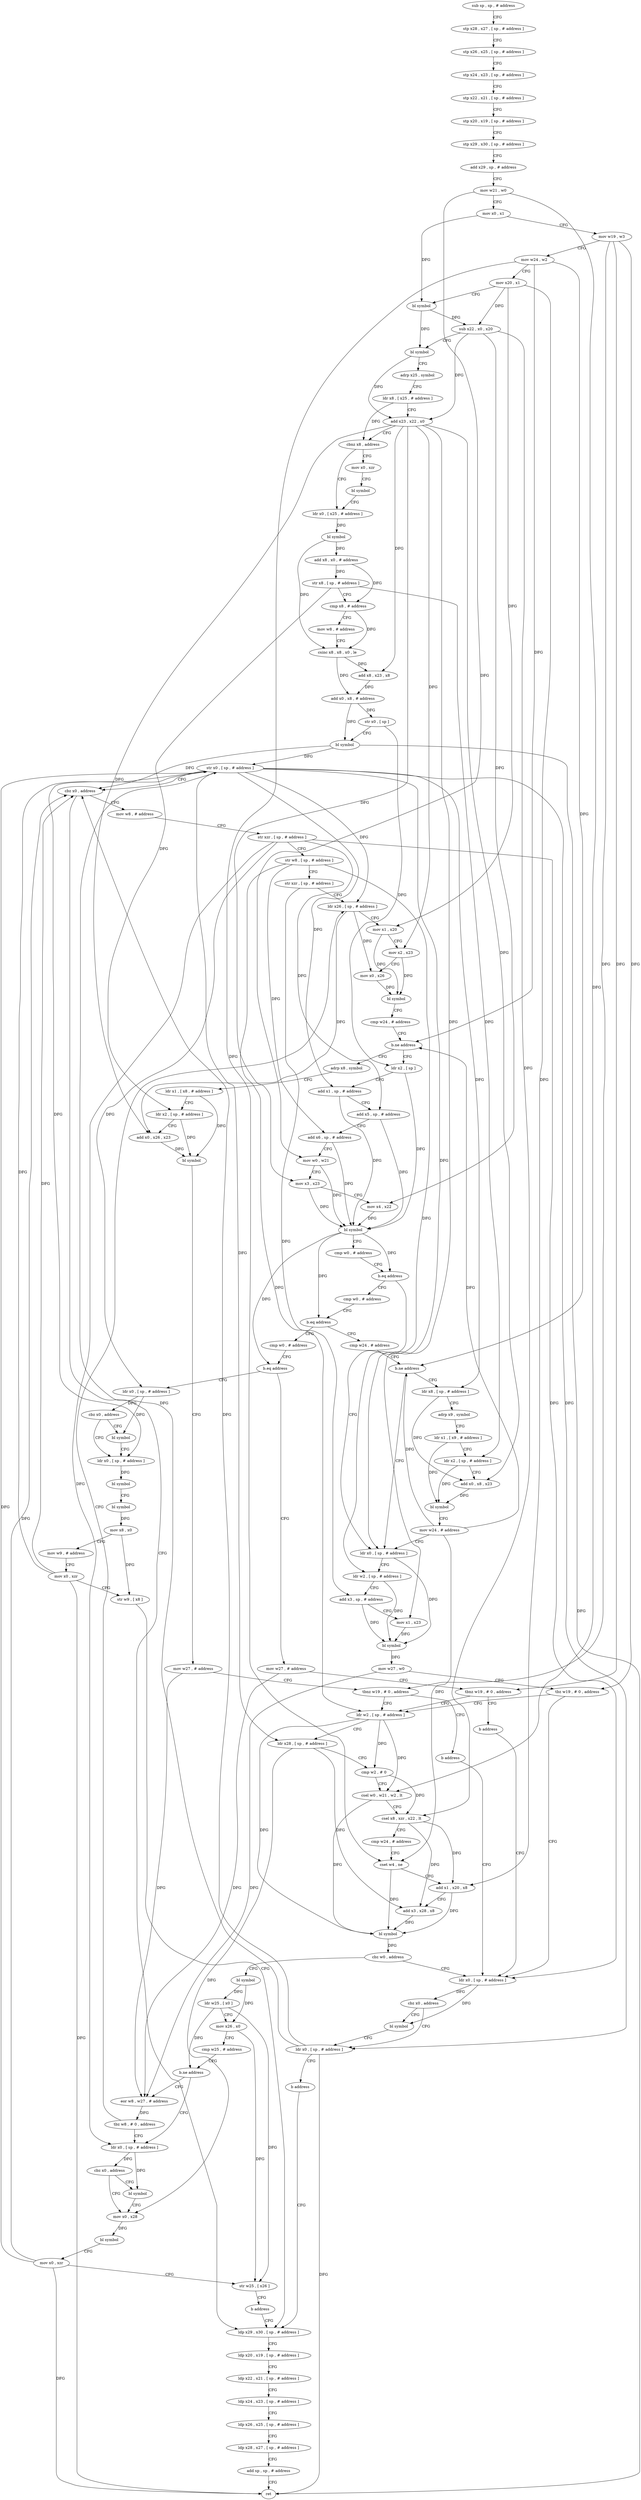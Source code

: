 digraph "func" {
"4231236" [label = "sub sp , sp , # address" ]
"4231240" [label = "stp x28 , x27 , [ sp , # address ]" ]
"4231244" [label = "stp x26 , x25 , [ sp , # address ]" ]
"4231248" [label = "stp x24 , x23 , [ sp , # address ]" ]
"4231252" [label = "stp x22 , x21 , [ sp , # address ]" ]
"4231256" [label = "stp x20 , x19 , [ sp , # address ]" ]
"4231260" [label = "stp x29 , x30 , [ sp , # address ]" ]
"4231264" [label = "add x29 , sp , # address" ]
"4231268" [label = "mov w21 , w0" ]
"4231272" [label = "mov x0 , x1" ]
"4231276" [label = "mov w19 , w3" ]
"4231280" [label = "mov w24 , w2" ]
"4231284" [label = "mov x20 , x1" ]
"4231288" [label = "bl symbol" ]
"4231292" [label = "sub x22 , x0 , x20" ]
"4231296" [label = "bl symbol" ]
"4231300" [label = "adrp x25 , symbol" ]
"4231304" [label = "ldr x8 , [ x25 , # address ]" ]
"4231308" [label = "add x23 , x22 , x0" ]
"4231312" [label = "cbnz x8 , address" ]
"4231324" [label = "ldr x0 , [ x25 , # address ]" ]
"4231316" [label = "mov x0 , xzr" ]
"4231328" [label = "bl symbol" ]
"4231332" [label = "add x8 , x0 , # address" ]
"4231336" [label = "str x8 , [ sp , # address ]" ]
"4231340" [label = "cmp x8 , # address" ]
"4231344" [label = "mov w8 , # address" ]
"4231348" [label = "csinc x8 , x8 , x0 , le" ]
"4231352" [label = "add x8 , x23 , x8" ]
"4231356" [label = "add x0 , x8 , # address" ]
"4231360" [label = "str x0 , [ sp ]" ]
"4231364" [label = "bl symbol" ]
"4231368" [label = "str x0 , [ sp , # address ]" ]
"4231372" [label = "cbz x0 , address" ]
"4231748" [label = "ldp x29 , x30 , [ sp , # address ]" ]
"4231376" [label = "mov w8 , # address" ]
"4231320" [label = "bl symbol" ]
"4231752" [label = "ldp x20 , x19 , [ sp , # address ]" ]
"4231756" [label = "ldp x22 , x21 , [ sp , # address ]" ]
"4231760" [label = "ldp x24 , x23 , [ sp , # address ]" ]
"4231764" [label = "ldp x26 , x25 , [ sp , # address ]" ]
"4231768" [label = "ldp x28 , x27 , [ sp , # address ]" ]
"4231772" [label = "add sp , sp , # address" ]
"4231776" [label = "ret" ]
"4231380" [label = "str xzr , [ sp , # address ]" ]
"4231384" [label = "str w8 , [ sp , # address ]" ]
"4231388" [label = "str xzr , [ sp , # address ]" ]
"4231392" [label = "ldr x26 , [ sp , # address ]" ]
"4231452" [label = "ldr x2 , [ sp ]" ]
"4231456" [label = "add x1 , sp , # address" ]
"4231460" [label = "add x5 , sp , # address" ]
"4231464" [label = "add x6 , sp , # address" ]
"4231468" [label = "mov w0 , w21" ]
"4231472" [label = "mov x3 , x23" ]
"4231476" [label = "mov x4 , x22" ]
"4231480" [label = "bl symbol" ]
"4231484" [label = "cmp w0 , # address" ]
"4231488" [label = "b.eq address" ]
"4231556" [label = "ldr x0 , [ sp , # address ]" ]
"4231492" [label = "cmp w0 , # address" ]
"4231420" [label = "adrp x8 , symbol" ]
"4231424" [label = "ldr x1 , [ x8 , # address ]" ]
"4231428" [label = "ldr x2 , [ sp , # address ]" ]
"4231432" [label = "add x0 , x26 , x23" ]
"4231436" [label = "bl symbol" ]
"4231440" [label = "mov w27 , # address" ]
"4231444" [label = "tbnz w19 , # 0 , address" ]
"4231584" [label = "ldr w2 , [ sp , # address ]" ]
"4231448" [label = "b address" ]
"4231560" [label = "ldr w2 , [ sp , # address ]" ]
"4231564" [label = "add x3 , sp , # address" ]
"4231568" [label = "mov x1 , x23" ]
"4231572" [label = "bl symbol" ]
"4231576" [label = "mov w27 , w0" ]
"4231580" [label = "tbz w19 , # 0 , address" ]
"4231688" [label = "ldr x0 , [ sp , # address ]" ]
"4231496" [label = "b.eq address" ]
"4231520" [label = "cmp w24 , # address" ]
"4231500" [label = "cmp w0 , # address" ]
"4231588" [label = "ldr x28 , [ sp , # address ]" ]
"4231592" [label = "cmp w2 , # 0" ]
"4231596" [label = "csel w0 , w21 , w2 , lt" ]
"4231600" [label = "csel x8 , xzr , x22 , lt" ]
"4231604" [label = "cmp w24 , # address" ]
"4231608" [label = "cset w4 , ne" ]
"4231612" [label = "add x1 , x20 , x8" ]
"4231616" [label = "add x3 , x28 , x8" ]
"4231620" [label = "bl symbol" ]
"4231624" [label = "cbz w0 , address" ]
"4231628" [label = "bl symbol" ]
"4231692" [label = "cbz x0 , address" ]
"4231700" [label = "ldr x0 , [ sp , # address ]" ]
"4231696" [label = "bl symbol" ]
"4231524" [label = "b.ne address" ]
"4231528" [label = "ldr x8 , [ sp , # address ]" ]
"4231504" [label = "b.eq address" ]
"4231708" [label = "ldr x0 , [ sp , # address ]" ]
"4231508" [label = "mov w27 , # address" ]
"4231632" [label = "ldr w25 , [ x0 ]" ]
"4231636" [label = "mov x26 , x0" ]
"4231640" [label = "cmp w25 , # address" ]
"4231644" [label = "b.ne address" ]
"4231656" [label = "ldr x0 , [ sp , # address ]" ]
"4231648" [label = "eor w8 , w27 , # address" ]
"4231704" [label = "b address" ]
"4231532" [label = "adrp x9 , symbol" ]
"4231536" [label = "ldr x1 , [ x9 , # address ]" ]
"4231540" [label = "ldr x2 , [ sp , # address ]" ]
"4231544" [label = "add x0 , x8 , x23" ]
"4231548" [label = "bl symbol" ]
"4231552" [label = "mov w24 , # address" ]
"4231712" [label = "cbz x0 , address" ]
"4231720" [label = "ldr x0 , [ sp , # address ]" ]
"4231716" [label = "bl symbol" ]
"4231512" [label = "tbnz w19 , # 0 , address" ]
"4231516" [label = "b address" ]
"4231660" [label = "cbz x0 , address" ]
"4231668" [label = "mov x0 , x28" ]
"4231664" [label = "bl symbol" ]
"4231652" [label = "tbz w8 , # 0 , address" ]
"4231724" [label = "bl symbol" ]
"4231728" [label = "bl symbol" ]
"4231732" [label = "mov x8 , x0" ]
"4231736" [label = "mov w9 , # address" ]
"4231740" [label = "mov x0 , xzr" ]
"4231744" [label = "str w9 , [ x8 ]" ]
"4231672" [label = "bl symbol" ]
"4231676" [label = "mov x0 , xzr" ]
"4231680" [label = "str w25 , [ x26 ]" ]
"4231684" [label = "b address" ]
"4231396" [label = "mov x1 , x20" ]
"4231400" [label = "mov x2 , x23" ]
"4231404" [label = "mov x0 , x26" ]
"4231408" [label = "bl symbol" ]
"4231412" [label = "cmp w24 , # address" ]
"4231416" [label = "b.ne address" ]
"4231236" -> "4231240" [ label = "CFG" ]
"4231240" -> "4231244" [ label = "CFG" ]
"4231244" -> "4231248" [ label = "CFG" ]
"4231248" -> "4231252" [ label = "CFG" ]
"4231252" -> "4231256" [ label = "CFG" ]
"4231256" -> "4231260" [ label = "CFG" ]
"4231260" -> "4231264" [ label = "CFG" ]
"4231264" -> "4231268" [ label = "CFG" ]
"4231268" -> "4231272" [ label = "CFG" ]
"4231268" -> "4231468" [ label = "DFG" ]
"4231268" -> "4231596" [ label = "DFG" ]
"4231272" -> "4231276" [ label = "CFG" ]
"4231272" -> "4231288" [ label = "DFG" ]
"4231276" -> "4231280" [ label = "CFG" ]
"4231276" -> "4231444" [ label = "DFG" ]
"4231276" -> "4231580" [ label = "DFG" ]
"4231276" -> "4231512" [ label = "DFG" ]
"4231280" -> "4231284" [ label = "CFG" ]
"4231280" -> "4231416" [ label = "DFG" ]
"4231280" -> "4231524" [ label = "DFG" ]
"4231280" -> "4231608" [ label = "DFG" ]
"4231284" -> "4231288" [ label = "CFG" ]
"4231284" -> "4231292" [ label = "DFG" ]
"4231284" -> "4231396" [ label = "DFG" ]
"4231284" -> "4231612" [ label = "DFG" ]
"4231288" -> "4231292" [ label = "DFG" ]
"4231288" -> "4231296" [ label = "DFG" ]
"4231292" -> "4231296" [ label = "CFG" ]
"4231292" -> "4231308" [ label = "DFG" ]
"4231292" -> "4231476" [ label = "DFG" ]
"4231292" -> "4231600" [ label = "DFG" ]
"4231296" -> "4231300" [ label = "CFG" ]
"4231296" -> "4231308" [ label = "DFG" ]
"4231300" -> "4231304" [ label = "CFG" ]
"4231304" -> "4231308" [ label = "CFG" ]
"4231304" -> "4231312" [ label = "DFG" ]
"4231308" -> "4231312" [ label = "CFG" ]
"4231308" -> "4231352" [ label = "DFG" ]
"4231308" -> "4231400" [ label = "DFG" ]
"4231308" -> "4231472" [ label = "DFG" ]
"4231308" -> "4231432" [ label = "DFG" ]
"4231308" -> "4231568" [ label = "DFG" ]
"4231308" -> "4231544" [ label = "DFG" ]
"4231312" -> "4231324" [ label = "CFG" ]
"4231312" -> "4231316" [ label = "CFG" ]
"4231324" -> "4231328" [ label = "DFG" ]
"4231316" -> "4231320" [ label = "CFG" ]
"4231328" -> "4231332" [ label = "DFG" ]
"4231328" -> "4231348" [ label = "DFG" ]
"4231332" -> "4231336" [ label = "DFG" ]
"4231332" -> "4231340" [ label = "DFG" ]
"4231336" -> "4231340" [ label = "CFG" ]
"4231336" -> "4231428" [ label = "DFG" ]
"4231336" -> "4231540" [ label = "DFG" ]
"4231340" -> "4231344" [ label = "CFG" ]
"4231340" -> "4231348" [ label = "DFG" ]
"4231344" -> "4231348" [ label = "CFG" ]
"4231348" -> "4231352" [ label = "DFG" ]
"4231348" -> "4231356" [ label = "DFG" ]
"4231352" -> "4231356" [ label = "DFG" ]
"4231356" -> "4231360" [ label = "DFG" ]
"4231356" -> "4231364" [ label = "DFG" ]
"4231360" -> "4231364" [ label = "CFG" ]
"4231360" -> "4231452" [ label = "DFG" ]
"4231364" -> "4231368" [ label = "DFG" ]
"4231364" -> "4231372" [ label = "DFG" ]
"4231364" -> "4231776" [ label = "DFG" ]
"4231368" -> "4231372" [ label = "CFG" ]
"4231368" -> "4231392" [ label = "DFG" ]
"4231368" -> "4231556" [ label = "DFG" ]
"4231368" -> "4231588" [ label = "DFG" ]
"4231368" -> "4231700" [ label = "DFG" ]
"4231368" -> "4231528" [ label = "DFG" ]
"4231368" -> "4231720" [ label = "DFG" ]
"4231368" -> "4231456" [ label = "DFG" ]
"4231372" -> "4231748" [ label = "CFG" ]
"4231372" -> "4231376" [ label = "CFG" ]
"4231748" -> "4231752" [ label = "CFG" ]
"4231376" -> "4231380" [ label = "CFG" ]
"4231320" -> "4231324" [ label = "CFG" ]
"4231752" -> "4231756" [ label = "CFG" ]
"4231756" -> "4231760" [ label = "CFG" ]
"4231760" -> "4231764" [ label = "CFG" ]
"4231764" -> "4231768" [ label = "CFG" ]
"4231768" -> "4231772" [ label = "CFG" ]
"4231772" -> "4231776" [ label = "CFG" ]
"4231380" -> "4231384" [ label = "CFG" ]
"4231380" -> "4231688" [ label = "DFG" ]
"4231380" -> "4231708" [ label = "DFG" ]
"4231380" -> "4231656" [ label = "DFG" ]
"4231380" -> "4231460" [ label = "DFG" ]
"4231384" -> "4231388" [ label = "CFG" ]
"4231384" -> "4231560" [ label = "DFG" ]
"4231384" -> "4231584" [ label = "DFG" ]
"4231384" -> "4231464" [ label = "DFG" ]
"4231388" -> "4231392" [ label = "CFG" ]
"4231388" -> "4231564" [ label = "DFG" ]
"4231392" -> "4231396" [ label = "CFG" ]
"4231392" -> "4231404" [ label = "DFG" ]
"4231392" -> "4231432" [ label = "DFG" ]
"4231452" -> "4231456" [ label = "CFG" ]
"4231452" -> "4231480" [ label = "DFG" ]
"4231456" -> "4231460" [ label = "CFG" ]
"4231456" -> "4231480" [ label = "DFG" ]
"4231460" -> "4231464" [ label = "CFG" ]
"4231460" -> "4231480" [ label = "DFG" ]
"4231464" -> "4231468" [ label = "CFG" ]
"4231464" -> "4231480" [ label = "DFG" ]
"4231468" -> "4231472" [ label = "CFG" ]
"4231468" -> "4231480" [ label = "DFG" ]
"4231472" -> "4231476" [ label = "CFG" ]
"4231472" -> "4231480" [ label = "DFG" ]
"4231476" -> "4231480" [ label = "DFG" ]
"4231480" -> "4231484" [ label = "CFG" ]
"4231480" -> "4231488" [ label = "DFG" ]
"4231480" -> "4231496" [ label = "DFG" ]
"4231480" -> "4231504" [ label = "DFG" ]
"4231484" -> "4231488" [ label = "CFG" ]
"4231488" -> "4231556" [ label = "CFG" ]
"4231488" -> "4231492" [ label = "CFG" ]
"4231556" -> "4231560" [ label = "CFG" ]
"4231556" -> "4231572" [ label = "DFG" ]
"4231492" -> "4231496" [ label = "CFG" ]
"4231420" -> "4231424" [ label = "CFG" ]
"4231424" -> "4231428" [ label = "CFG" ]
"4231424" -> "4231436" [ label = "DFG" ]
"4231428" -> "4231432" [ label = "CFG" ]
"4231428" -> "4231436" [ label = "DFG" ]
"4231432" -> "4231436" [ label = "DFG" ]
"4231436" -> "4231440" [ label = "CFG" ]
"4231440" -> "4231444" [ label = "CFG" ]
"4231440" -> "4231648" [ label = "DFG" ]
"4231444" -> "4231584" [ label = "CFG" ]
"4231444" -> "4231448" [ label = "CFG" ]
"4231584" -> "4231588" [ label = "CFG" ]
"4231584" -> "4231592" [ label = "DFG" ]
"4231584" -> "4231596" [ label = "DFG" ]
"4231584" -> "4231620" [ label = "DFG" ]
"4231448" -> "4231688" [ label = "CFG" ]
"4231560" -> "4231564" [ label = "CFG" ]
"4231560" -> "4231572" [ label = "DFG" ]
"4231564" -> "4231568" [ label = "CFG" ]
"4231564" -> "4231572" [ label = "DFG" ]
"4231568" -> "4231572" [ label = "DFG" ]
"4231572" -> "4231576" [ label = "DFG" ]
"4231576" -> "4231580" [ label = "CFG" ]
"4231576" -> "4231648" [ label = "DFG" ]
"4231580" -> "4231688" [ label = "CFG" ]
"4231580" -> "4231584" [ label = "CFG" ]
"4231688" -> "4231692" [ label = "DFG" ]
"4231688" -> "4231696" [ label = "DFG" ]
"4231496" -> "4231520" [ label = "CFG" ]
"4231496" -> "4231500" [ label = "CFG" ]
"4231520" -> "4231524" [ label = "CFG" ]
"4231500" -> "4231504" [ label = "CFG" ]
"4231588" -> "4231592" [ label = "CFG" ]
"4231588" -> "4231616" [ label = "DFG" ]
"4231588" -> "4231668" [ label = "DFG" ]
"4231592" -> "4231596" [ label = "CFG" ]
"4231592" -> "4231600" [ label = "DFG" ]
"4231596" -> "4231600" [ label = "CFG" ]
"4231596" -> "4231620" [ label = "DFG" ]
"4231600" -> "4231604" [ label = "CFG" ]
"4231600" -> "4231612" [ label = "DFG" ]
"4231600" -> "4231616" [ label = "DFG" ]
"4231604" -> "4231608" [ label = "CFG" ]
"4231608" -> "4231612" [ label = "CFG" ]
"4231608" -> "4231620" [ label = "DFG" ]
"4231612" -> "4231616" [ label = "CFG" ]
"4231612" -> "4231620" [ label = "DFG" ]
"4231616" -> "4231620" [ label = "DFG" ]
"4231620" -> "4231624" [ label = "DFG" ]
"4231624" -> "4231688" [ label = "CFG" ]
"4231624" -> "4231628" [ label = "CFG" ]
"4231628" -> "4231632" [ label = "DFG" ]
"4231628" -> "4231636" [ label = "DFG" ]
"4231692" -> "4231700" [ label = "CFG" ]
"4231692" -> "4231696" [ label = "CFG" ]
"4231700" -> "4231704" [ label = "CFG" ]
"4231700" -> "4231368" [ label = "DFG" ]
"4231700" -> "4231372" [ label = "DFG" ]
"4231700" -> "4231776" [ label = "DFG" ]
"4231696" -> "4231700" [ label = "CFG" ]
"4231524" -> "4231556" [ label = "CFG" ]
"4231524" -> "4231528" [ label = "CFG" ]
"4231528" -> "4231532" [ label = "CFG" ]
"4231528" -> "4231544" [ label = "DFG" ]
"4231504" -> "4231708" [ label = "CFG" ]
"4231504" -> "4231508" [ label = "CFG" ]
"4231708" -> "4231712" [ label = "DFG" ]
"4231708" -> "4231716" [ label = "DFG" ]
"4231508" -> "4231512" [ label = "CFG" ]
"4231508" -> "4231648" [ label = "DFG" ]
"4231632" -> "4231636" [ label = "CFG" ]
"4231632" -> "4231644" [ label = "DFG" ]
"4231632" -> "4231680" [ label = "DFG" ]
"4231636" -> "4231640" [ label = "CFG" ]
"4231636" -> "4231680" [ label = "DFG" ]
"4231640" -> "4231644" [ label = "CFG" ]
"4231644" -> "4231656" [ label = "CFG" ]
"4231644" -> "4231648" [ label = "CFG" ]
"4231656" -> "4231660" [ label = "DFG" ]
"4231656" -> "4231664" [ label = "DFG" ]
"4231648" -> "4231652" [ label = "DFG" ]
"4231704" -> "4231748" [ label = "CFG" ]
"4231532" -> "4231536" [ label = "CFG" ]
"4231536" -> "4231540" [ label = "CFG" ]
"4231536" -> "4231548" [ label = "DFG" ]
"4231540" -> "4231544" [ label = "CFG" ]
"4231540" -> "4231548" [ label = "DFG" ]
"4231544" -> "4231548" [ label = "DFG" ]
"4231548" -> "4231552" [ label = "CFG" ]
"4231552" -> "4231556" [ label = "CFG" ]
"4231552" -> "4231416" [ label = "DFG" ]
"4231552" -> "4231524" [ label = "DFG" ]
"4231552" -> "4231608" [ label = "DFG" ]
"4231712" -> "4231720" [ label = "CFG" ]
"4231712" -> "4231716" [ label = "CFG" ]
"4231720" -> "4231724" [ label = "DFG" ]
"4231716" -> "4231720" [ label = "CFG" ]
"4231512" -> "4231584" [ label = "CFG" ]
"4231512" -> "4231516" [ label = "CFG" ]
"4231516" -> "4231688" [ label = "CFG" ]
"4231660" -> "4231668" [ label = "CFG" ]
"4231660" -> "4231664" [ label = "CFG" ]
"4231668" -> "4231672" [ label = "DFG" ]
"4231664" -> "4231668" [ label = "CFG" ]
"4231652" -> "4231392" [ label = "CFG" ]
"4231652" -> "4231656" [ label = "CFG" ]
"4231724" -> "4231728" [ label = "CFG" ]
"4231728" -> "4231732" [ label = "DFG" ]
"4231732" -> "4231736" [ label = "CFG" ]
"4231732" -> "4231744" [ label = "DFG" ]
"4231736" -> "4231740" [ label = "CFG" ]
"4231740" -> "4231744" [ label = "CFG" ]
"4231740" -> "4231368" [ label = "DFG" ]
"4231740" -> "4231372" [ label = "DFG" ]
"4231740" -> "4231776" [ label = "DFG" ]
"4231744" -> "4231748" [ label = "CFG" ]
"4231672" -> "4231676" [ label = "CFG" ]
"4231676" -> "4231680" [ label = "CFG" ]
"4231676" -> "4231368" [ label = "DFG" ]
"4231676" -> "4231372" [ label = "DFG" ]
"4231676" -> "4231776" [ label = "DFG" ]
"4231680" -> "4231684" [ label = "CFG" ]
"4231684" -> "4231748" [ label = "CFG" ]
"4231396" -> "4231400" [ label = "CFG" ]
"4231396" -> "4231408" [ label = "DFG" ]
"4231400" -> "4231404" [ label = "CFG" ]
"4231400" -> "4231408" [ label = "DFG" ]
"4231404" -> "4231408" [ label = "DFG" ]
"4231408" -> "4231412" [ label = "CFG" ]
"4231412" -> "4231416" [ label = "CFG" ]
"4231416" -> "4231452" [ label = "CFG" ]
"4231416" -> "4231420" [ label = "CFG" ]
}
